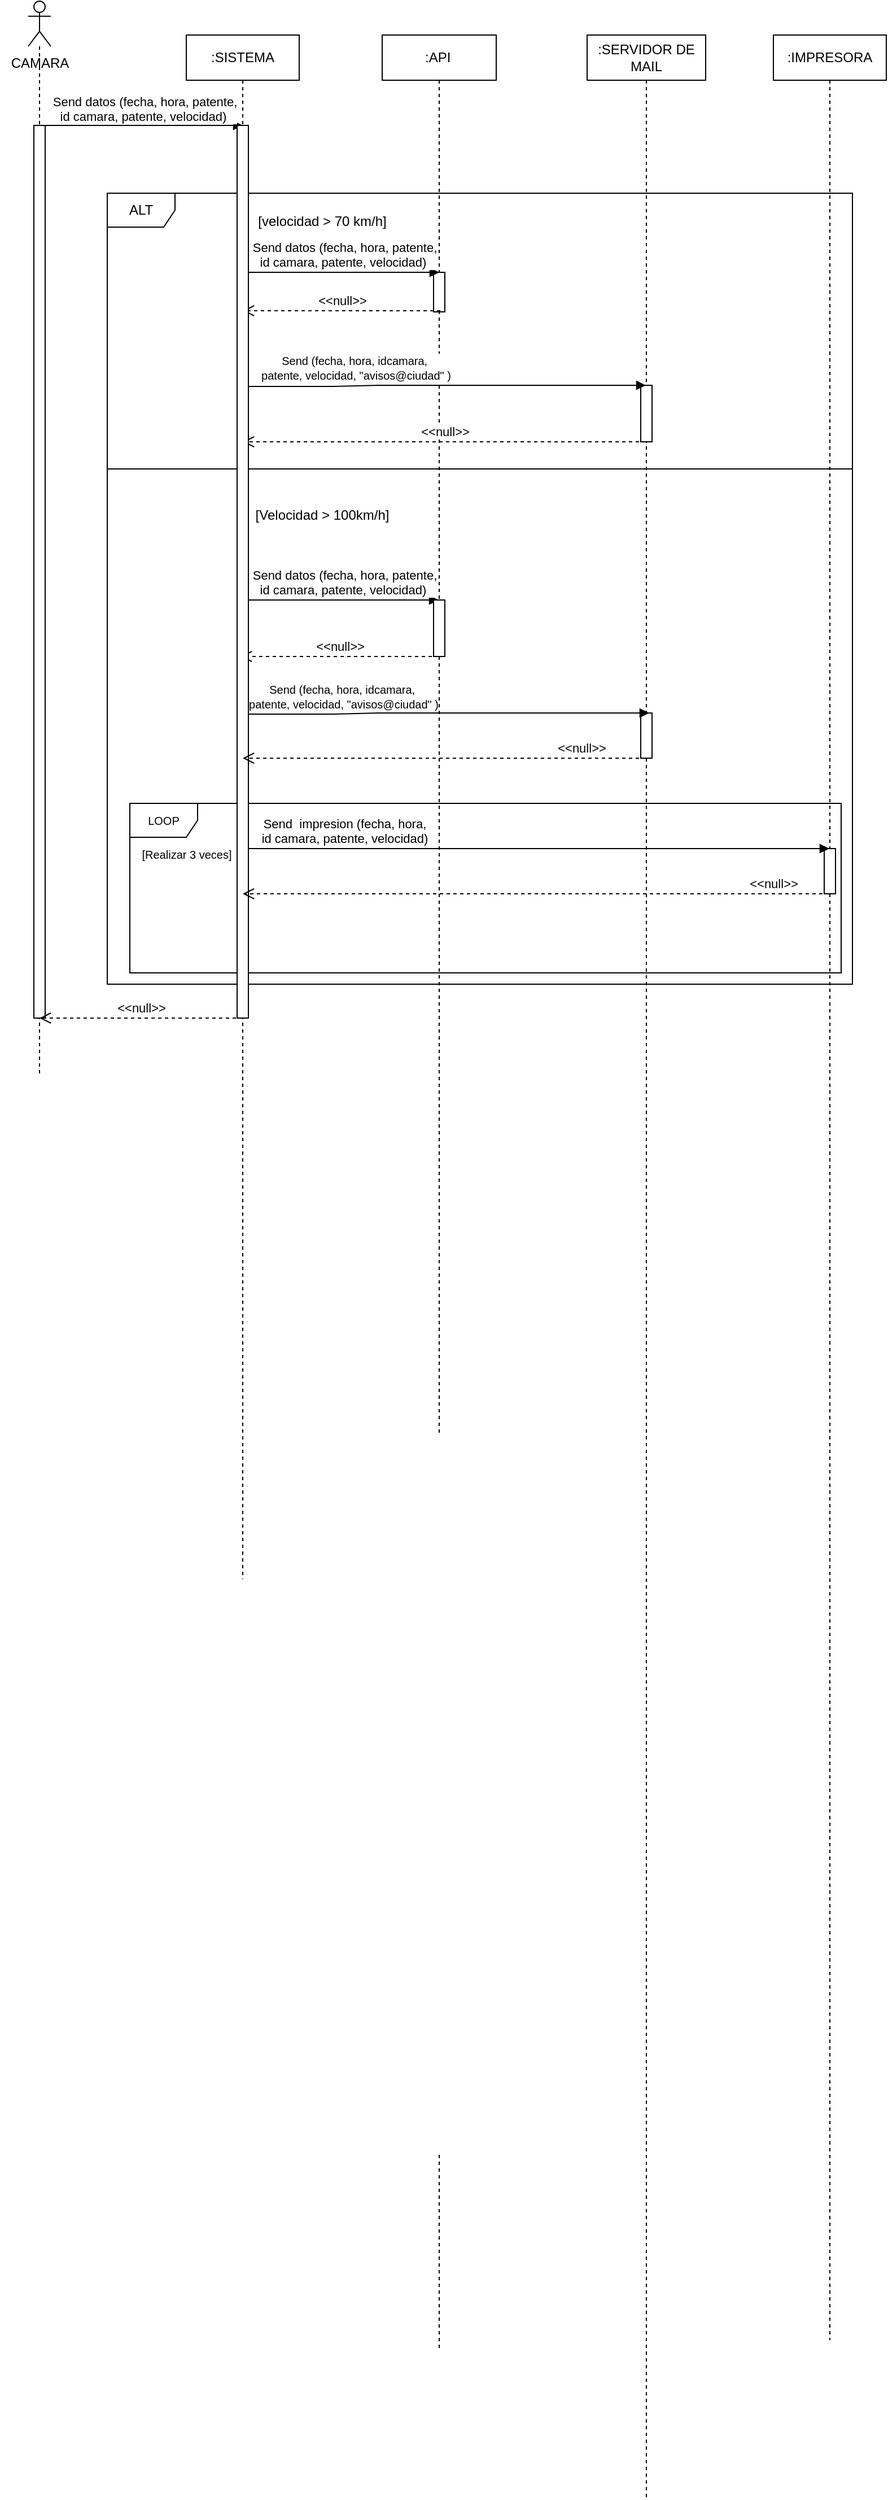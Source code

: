 <mxfile version="20.5.1" type="device"><diagram id="1CEBPfiqJCGZMDvZR946" name="DIAGRAMA DE SECUENCIA TRABAJO FINAL"><mxGraphModel dx="868" dy="450" grid="1" gridSize="10" guides="1" tooltips="1" connect="1" arrows="1" fold="1" page="1" pageScale="1" pageWidth="827" pageHeight="1169" math="0" shadow="0"><root><mxCell id="0"/><mxCell id="1" parent="0"/><mxCell id="UpM5kBb0FetQ8WRyBW9A-17" value="" style="shape=umlLifeline;participant=umlActor;perimeter=lifelinePerimeter;whiteSpace=wrap;html=1;container=0;collapsible=0;recursiveResize=0;verticalAlign=top;spacingTop=36;outlineConnect=0;" vertex="1" parent="1"><mxGeometry x="50" y="290" width="20" height="950" as="geometry"/></mxCell><mxCell id="T07_WvlkflrRYIirdyk2-2" value=":SERVIDOR DE MAIL" style="shape=umlLifeline;perimeter=lifelinePerimeter;whiteSpace=wrap;html=1;container=0;collapsible=0;recursiveResize=0;outlineConnect=0;" parent="1" vertex="1"><mxGeometry x="545" y="320" width="105" height="2180" as="geometry"/></mxCell><mxCell id="T07_WvlkflrRYIirdyk2-3" value=":API&amp;nbsp;" style="shape=umlLifeline;perimeter=lifelinePerimeter;whiteSpace=wrap;html=1;container=0;collapsible=0;recursiveResize=0;outlineConnect=0;" parent="1" vertex="1"><mxGeometry x="363.5" y="320" width="101" height="2048" as="geometry"/></mxCell><mxCell id="T07_WvlkflrRYIirdyk2-47" value="ALT" style="shape=umlFrame;whiteSpace=wrap;html=1;" parent="1" vertex="1"><mxGeometry x="120" y="460" width="660" height="700" as="geometry"/></mxCell><mxCell id="T07_WvlkflrRYIirdyk2-126" value="" style="html=1;points=[];perimeter=orthogonalPerimeter;" parent="1" vertex="1"><mxGeometry x="55" y="400" width="10" height="790" as="geometry"/></mxCell><mxCell id="UpM5kBb0FetQ8WRyBW9A-39" value="" style="html=1;points=[];perimeter=orthogonalPerimeter;" vertex="1" parent="1"><mxGeometry x="592.5" y="920" width="10" height="40" as="geometry"/></mxCell><mxCell id="UpM5kBb0FetQ8WRyBW9A-36" value="" style="html=1;points=[];perimeter=orthogonalPerimeter;" vertex="1" parent="1"><mxGeometry x="592.5" y="630" width="10" height="50" as="geometry"/></mxCell><mxCell id="T07_WvlkflrRYIirdyk2-144" value="LOOP" style="shape=umlFrame;whiteSpace=wrap;html=1;fontSize=10;" parent="1" vertex="1"><mxGeometry x="140" y="1000" width="630" height="150" as="geometry"/></mxCell><mxCell id="UpM5kBb0FetQ8WRyBW9A-18" value=":SISTEMA" style="shape=umlLifeline;perimeter=lifelinePerimeter;whiteSpace=wrap;html=1;container=0;collapsible=0;recursiveResize=0;outlineConnect=0;" vertex="1" parent="1"><mxGeometry x="190" y="320" width="100" height="1620" as="geometry"/></mxCell><mxCell id="T07_WvlkflrRYIirdyk2-130" value="" style="html=1;points=[];perimeter=orthogonalPerimeter;fontSize=10;" parent="1" vertex="1"><mxGeometry x="409" y="530" width="10" height="35" as="geometry"/></mxCell><mxCell id="T07_WvlkflrRYIirdyk2-1" value=":IMPRESORA" style="shape=umlLifeline;perimeter=lifelinePerimeter;whiteSpace=wrap;html=1;container=1;collapsible=0;recursiveResize=0;outlineConnect=0;" parent="1" vertex="1"><mxGeometry x="710" y="320" width="100" height="2040" as="geometry"/></mxCell><mxCell id="UpM5kBb0FetQ8WRyBW9A-40" value="" style="html=1;points=[];perimeter=orthogonalPerimeter;" vertex="1" parent="T07_WvlkflrRYIirdyk2-1"><mxGeometry x="45" y="720" width="10" height="40" as="geometry"/></mxCell><mxCell id="UpM5kBb0FetQ8WRyBW9A-3" value="Send datos (fecha, hora, patente, &lt;br&gt;id camara, patente, velocidad)&amp;nbsp;" style="html=1;verticalAlign=bottom;endArrow=block;rounded=0;" edge="1" parent="1"><mxGeometry x="0.003" width="80" relative="1" as="geometry"><mxPoint x="65" y="400" as="sourcePoint"/><mxPoint x="240" y="400" as="targetPoint"/><mxPoint y="1" as="offset"/><Array as="points"><mxPoint x="175.5" y="400"/></Array></mxGeometry></mxCell><mxCell id="UpM5kBb0FetQ8WRyBW9A-4" value="&amp;lt;&amp;lt;null&amp;gt;&amp;gt;" style="html=1;verticalAlign=bottom;endArrow=open;dashed=1;endSize=8;rounded=0;" edge="1" parent="1" target="UpM5kBb0FetQ8WRyBW9A-17"><mxGeometry relative="1" as="geometry"><mxPoint x="240" y="1190" as="sourcePoint"/><mxPoint x="75" y="1190" as="targetPoint"/><mxPoint as="offset"/><Array as="points"><mxPoint x="165.5" y="1190"/></Array></mxGeometry></mxCell><mxCell id="UpM5kBb0FetQ8WRyBW9A-19" value="CAMARA" style="text;html=1;align=center;verticalAlign=middle;resizable=0;points=[];autosize=1;strokeColor=none;fillColor=none;" vertex="1" parent="1"><mxGeometry x="25" y="330" width="70" height="30" as="geometry"/></mxCell><mxCell id="UpM5kBb0FetQ8WRyBW9A-21" value="Send datos (fecha, hora, patente, &lt;br&gt;id camara, patente, velocidad)&amp;nbsp;" style="html=1;verticalAlign=bottom;endArrow=block;rounded=0;" edge="1" parent="1"><mxGeometry x="0.04" width="80" relative="1" as="geometry"><mxPoint x="239" y="530" as="sourcePoint"/><mxPoint x="414" y="530" as="targetPoint"/><mxPoint as="offset"/><Array as="points"><mxPoint x="349.5" y="530"/></Array></mxGeometry></mxCell><mxCell id="T07_WvlkflrRYIirdyk2-28" value="&amp;lt;&amp;lt;null&amp;gt;&amp;gt;" style="html=1;verticalAlign=bottom;endArrow=open;dashed=1;endSize=8;rounded=0;" parent="1" edge="1" target="UpM5kBb0FetQ8WRyBW9A-18"><mxGeometry relative="1" as="geometry"><mxPoint x="415" y="564" as="sourcePoint"/><mxPoint x="245" y="564" as="targetPoint"/><Array as="points"><mxPoint x="365.5" y="564"/></Array></mxGeometry></mxCell><mxCell id="T07_WvlkflrRYIirdyk2-88" value="[Velocidad &amp;gt; 100km/h]" style="text;html=1;align=center;verticalAlign=middle;resizable=0;points=[];autosize=1;strokeColor=none;fillColor=none;" parent="1" vertex="1"><mxGeometry x="240" y="730" width="140" height="30" as="geometry"/></mxCell><mxCell id="T07_WvlkflrRYIirdyk2-143" value="" style="line;strokeWidth=1;fillColor=none;align=left;verticalAlign=middle;spacingTop=-1;spacingLeft=3;spacingRight=3;rotatable=0;labelPosition=right;points=[];portConstraint=eastwest;strokeColor=inherit;fontSize=10;" parent="1" vertex="1"><mxGeometry x="120" y="700" width="660" height="8" as="geometry"/></mxCell><mxCell id="UpM5kBb0FetQ8WRyBW9A-27" value="Send datos (fecha, hora, patente, &lt;br&gt;id camara, patente, velocidad)&amp;nbsp;" style="html=1;verticalAlign=bottom;endArrow=block;rounded=0;" edge="1" parent="1" target="T07_WvlkflrRYIirdyk2-3"><mxGeometry x="0.037" width="80" relative="1" as="geometry"><mxPoint x="240" y="820" as="sourcePoint"/><mxPoint x="380" y="820" as="targetPoint"/><mxPoint as="offset"/><Array as="points"><mxPoint x="339.5" y="820"/></Array></mxGeometry></mxCell><mxCell id="T07_WvlkflrRYIirdyk2-107" value="&lt;font style=&quot;font-size: 10px;&quot;&gt;Send (fecha, hora, idcamara,&amp;nbsp;&lt;br&gt;patente, velocidad, &quot;avisos@ciudad&quot; )&lt;/font&gt;" style="html=1;verticalAlign=bottom;endArrow=block;rounded=0;" parent="1" target="T07_WvlkflrRYIirdyk2-2" edge="1"><mxGeometry x="-0.44" width="80" relative="1" as="geometry"><mxPoint x="240" y="631" as="sourcePoint"/><mxPoint x="600" y="630" as="targetPoint"/><Array as="points"><mxPoint x="320" y="631"/><mxPoint x="360" y="630"/></Array><mxPoint y="-1" as="offset"/></mxGeometry></mxCell><mxCell id="T07_WvlkflrRYIirdyk2-48" value="[velocidad &amp;gt; 70 km/h]" style="text;html=1;align=center;verticalAlign=middle;resizable=0;points=[];autosize=1;strokeColor=none;fillColor=none;" parent="1" vertex="1"><mxGeometry x="240" y="470" width="140" height="30" as="geometry"/></mxCell><mxCell id="UpM5kBb0FetQ8WRyBW9A-28" value="&amp;lt;&amp;lt;null&amp;gt;&amp;gt;" style="html=1;verticalAlign=bottom;endArrow=open;dashed=1;endSize=8;rounded=0;" edge="1" parent="1"><mxGeometry relative="1" as="geometry"><mxPoint x="413.5" y="870" as="sourcePoint"/><mxPoint x="238" y="870" as="targetPoint"/><Array as="points"><mxPoint x="364" y="870"/></Array></mxGeometry></mxCell><mxCell id="UpM5kBb0FetQ8WRyBW9A-29" value="&lt;font style=&quot;font-size: 10px;&quot;&gt;Send (fecha, hora, idcamara,&amp;nbsp;&lt;br&gt;patente, velocidad, &quot;avisos@ciudad&quot; )&lt;/font&gt;" style="html=1;verticalAlign=bottom;endArrow=block;rounded=0;" edge="1" parent="1"><mxGeometry x="-0.5" width="80" relative="1" as="geometry"><mxPoint x="240" y="921" as="sourcePoint"/><mxPoint x="600" y="920" as="targetPoint"/><Array as="points"><mxPoint x="320" y="921"/><mxPoint x="360" y="920"/></Array><mxPoint x="-1" as="offset"/></mxGeometry></mxCell><mxCell id="UpM5kBb0FetQ8WRyBW9A-33" value="Send&amp;nbsp; impresion (fecha, hora, &lt;br&gt;id camara, patente, velocidad)" style="html=1;verticalAlign=bottom;endArrow=block;rounded=0;" edge="1" parent="1" target="T07_WvlkflrRYIirdyk2-1"><mxGeometry x="-0.654" width="80" relative="1" as="geometry"><mxPoint x="240" y="1040" as="sourcePoint"/><mxPoint x="510" y="990" as="targetPoint"/><mxPoint as="offset"/></mxGeometry></mxCell><mxCell id="UpM5kBb0FetQ8WRyBW9A-22" value="&amp;lt;&amp;lt;null&amp;gt;&amp;gt;" style="html=1;verticalAlign=bottom;endArrow=open;dashed=1;endSize=8;rounded=0;" edge="1" parent="1" source="T07_WvlkflrRYIirdyk2-2" target="UpM5kBb0FetQ8WRyBW9A-18"><mxGeometry relative="1" as="geometry"><mxPoint x="590" y="680" as="sourcePoint"/><mxPoint x="431.5" y="680" as="targetPoint"/><Array as="points"><mxPoint x="557.5" y="680"/></Array></mxGeometry></mxCell><mxCell id="UpM5kBb0FetQ8WRyBW9A-41" value="&lt;span style=&quot;font-size: 10px;&quot;&gt;[Realizar 3 veces]&lt;/span&gt;" style="text;html=1;align=center;verticalAlign=middle;resizable=0;points=[];autosize=1;strokeColor=none;fillColor=none;" vertex="1" parent="1"><mxGeometry x="140" y="1030" width="100" height="30" as="geometry"/></mxCell><mxCell id="T07_WvlkflrRYIirdyk2-127" value="" style="html=1;points=[];perimeter=orthogonalPerimeter;" parent="1" vertex="1"><mxGeometry x="235" y="400" width="10" height="790" as="geometry"/></mxCell><mxCell id="UpM5kBb0FetQ8WRyBW9A-38" value="" style="html=1;points=[];perimeter=orthogonalPerimeter;" vertex="1" parent="1"><mxGeometry x="409" y="820" width="10" height="50" as="geometry"/></mxCell><mxCell id="UpM5kBb0FetQ8WRyBW9A-30" value="&amp;lt;&amp;lt;null&amp;gt;&amp;gt;" style="html=1;verticalAlign=bottom;endArrow=open;dashed=1;endSize=8;rounded=0;" edge="1" parent="1" source="T07_WvlkflrRYIirdyk2-2"><mxGeometry x="-0.681" relative="1" as="geometry"><mxPoint x="590" y="960" as="sourcePoint"/><mxPoint x="240" y="960" as="targetPoint"/><Array as="points"><mxPoint x="560" y="960"/></Array><mxPoint as="offset"/></mxGeometry></mxCell><mxCell id="UpM5kBb0FetQ8WRyBW9A-34" value="&amp;lt;&amp;lt;null&amp;gt;&amp;gt;" style="html=1;verticalAlign=bottom;endArrow=open;dashed=1;endSize=8;rounded=0;" edge="1" parent="1"><mxGeometry x="-0.808" relative="1" as="geometry"><mxPoint x="759.5" y="1080" as="sourcePoint"/><mxPoint x="240" y="1080" as="targetPoint"/><mxPoint as="offset"/></mxGeometry></mxCell></root></mxGraphModel></diagram></mxfile>